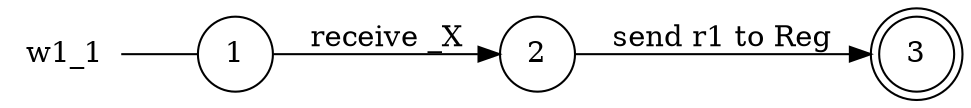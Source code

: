 digraph w1_1 {
	rankdir="LR";
	n_0 [label="w1_1", shape="plaintext"];
	n_1 [id="1", shape=circle, label="1"];
	n_0 -> n_1 [arrowhead=none];
	n_2 [id="2", shape=circle, label="2"];
	n_3 [id="3", shape=doublecircle, label="3"];

	n_2 -> n_3 [id="[$e|0]", label="send r1 to Reg"];
	n_1 -> n_2 [id="[$e|1]", label="receive _X"];
}
